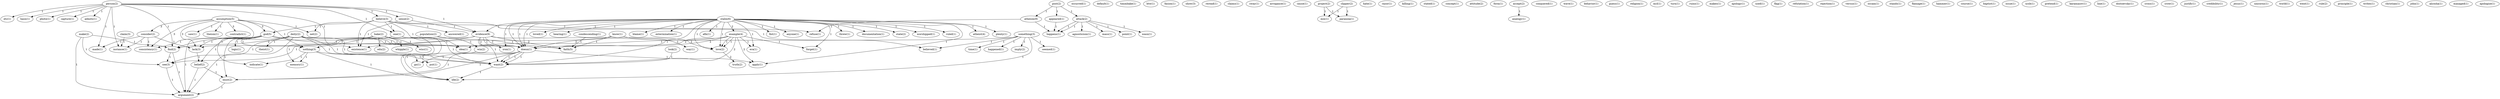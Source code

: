 digraph G {
  assumption [ label="assumption(5)" ];
  contradict [ label="contradict(1)" ];
  consider [ label="consider(2)" ];
  god [ label="god(5)" ];
  saw [ label="saw(1)" ];
  consistency [ label="consistency(1)" ];
  net [ label="net(2)" ];
  lack [ label="lack(3)" ];
  nothing [ label="nothing(3)" ];
  indicate [ label="indicate(1)" ];
  theism [ label="theism(1)" ];
  occurred [ label="occurred(1)" ];
  stalin [ label="stalin(6)" ];
  fist [ label="fist(1)" ];
  anyone [ label="anyone(1)" ];
  example [ label="example(4)" ];
  threw [ label="threw(1)" ];
  documentation [ label="documentation(1)" ];
  era [ label="era(1)" ];
  love [ label="love(1)" ];
  state [ label="state(2)" ];
  doesn [ label="doesn(1)" ];
  worshipped [ label="worshipped(1)" ];
  ruled [ label="ruled(1)" ];
  atheist [ label="atheist(4)" ];
  evidence [ label="evidence(9)" ];
  plenty [ label="plenty(1)" ];
  loved [ label="loved(1)" ];
  apply [ label="apply(1)" ];
  doesn [ label="doesn(1)" ];
  love [ label="love(2)" ];
  doesn [ label="doesn(1)" ];
  hearing [ label="hearing(1)" ];
  forget [ label="forget(1)" ];
  iron [ label="iron(1)" ];
  blame [ label="blame(1)" ];
  want [ label="want(2)" ];
  extermination [ label="extermination(1)" ];
  afix [ label="afix(1)" ];
  population [ label="population(2)" ];
  win [ label="win(2)" ];
  faith [ label="faith(5)" ];
  default [ label="default(1)" ];
  timmbake [ label="timmbake(1)" ];
  btw [ label="btw(1)" ];
  fasion [ label="fasion(1)" ];
  claim [ label="claim(3)" ];
  instance [ label="instance(1)" ];
  show [ label="show(3)" ];
  deity [ label="deity(2)" ];
  theist [ label="theist(1)" ];
  go [ label="go(1)" ];
  find [ label="find(2)" ];
  see [ label="see(3)" ];
  argument [ label="argument(2)" ];
  reread [ label="reread(1)" ];
  claims [ label="claims(1)" ];
  sway [ label="sway(1)" ];
  arrogance [ label="arrogance(1)" ];
  cause [ label="cause(1)" ];
  person [ label="person(2)" ];
  believe [ label="believe(3)" ];
  made [ label="made(1)" ];
  etc [ label="etc(1)" ];
  hasn [ label="hasn(1)" ];
  sense [ label="sense(2)" ];
  photo [ label="photo(1)" ];
  capture [ label="capture(1)" ];
  admits [ label="admits(1)" ];
  existence [ label="existence(1)" ];
  one [ label="one(1)" ];
  project [ label="project(2)" ];
  mix [ label="mix(1)" ];
  paranoia [ label="paranoia(1)" ];
  hate [ label="hate(1)" ];
  razor [ label="razor(1)" ];
  killing [ label="killing(1)" ];
  bake [ label="bake(2)" ];
  whipple [ label="whipple(1)" ];
  wisc [ label="wisc(1)" ];
  edu [ label="edu(2)" ];
  memory [ label="memory(1)" ];
  life [ label="life(2)" ];
  stated [ label="stated(1)" ];
  concept [ label="concept(1)" ];
  attack [ label="attack(1)" ];
  agnosticism [ label="agnosticism(1)" ];
  mass [ label="mass(1)" ];
  point [ label="point(1)" ];
  wasn [ label="wasn(1)" ];
  happens [ label="happens(1)" ];
  idea [ label="idea(1)" ];
  believed [ label="believed(1)" ];
  answered [ label="answered(1)" ];
  refuse [ label="refuse(1)" ];
  logic [ label="logic(1)" ];
  belief [ label="belief(2)" ];
  exist [ label="exist(2)" ];
  attitude [ label="attitude(2)" ];
  form [ label="form(1)" ];
  accept [ label="accept(2)" ];
  analogy [ label="analogy(1)" ];
  conquered [ label="conquered(1)" ];
  wave [ label="wave(1)" ];
  behavior [ label="behavior(1)" ];
  something [ label="something(3)" ];
  happened [ label="happened(1)" ];
  imply [ label="imply(2)" ];
  seemed [ label="seemed(1)" ];
  time [ label="time(1)" ];
  truth [ label="truth(2)" ];
  guess [ label="guess(1)" ];
  know [ label="know(1)" ];
  way [ label="way(1)" ];
  religion [ label="religion(1)" ];
  mcl [ label="mcl(1)" ];
  turn [ label="turn(1)" ];
  ruins [ label="ruins(1)" ];
  makes [ label="makes(1)" ];
  apology [ label="apology(1)" ];
  used [ label="used(1)" ];
  put [ label="put(1)" ];
  flag [ label="flag(1)" ];
  refutation [ label="refutation(1)" ];
  post [ label="post(2)" ];
  appeared [ label="appeared(1)" ];
  attack [ label="attack(2)" ];
  atheism [ label="atheism(9)" ];
  rejection [ label="rejection(1)" ];
  versus [ label="versus(1)" ];
  occam [ label="occam(1)" ];
  stands [ label="stands(1)" ];
  flamage [ label="flamage(1)" ];
  hammer [ label="hammer(1)" ];
  course [ label="course(1)" ];
  make [ label="make(2)" ];
  baptist [ label="baptist(1)" ];
  issue [ label="issue(1)" ];
  ucsb [ label="ucsb(1)" ];
  clipper [ label="clipper(2)" ];
  pretend [ label="pretend(1)" ];
  karamazov [ label="karamazov(1)" ];
  line [ label="line(1)" ];
  dostoevsky [ label="dostoevsky(1)" ];
  condescending [ label="condescending(1)" ];
  cross [ label="cross(1)" ];
  crow [ label="crow(1)" ];
  justify [ label="justify(1)" ];
  credibility [ label="credibility(1)" ];
  jesus [ label="jesus(1)" ];
  unicorns [ label="unicorns(1)" ];
  world [ label="world(1)" ];
  went [ label="went(1)" ];
  rule [ label="rule(2)" ];
  look [ label="look(2)" ];
  principle [ label="principle(1)" ];
  writes [ label="writes(1)" ];
  jesus [ label="jesus(1)" ];
  christian [ label="christian(1)" ];
  john [ label="john(1)" ];
  alyosha [ label="alyosha(1)" ];
  managed [ label="managed(1)" ];
  apologize [ label="apologize(1)" ];
  assumption -> contradict [ label="3" ];
  assumption -> consider [ label="3" ];
  assumption -> god [ label="3" ];
  assumption -> saw [ label="1" ];
  assumption -> consistency [ label="3" ];
  assumption -> net [ label="1" ];
  assumption -> lack [ label="3" ];
  assumption -> nothing [ label="1" ];
  assumption -> indicate [ label="1" ];
  assumption -> theism [ label="1" ];
  stalin -> fist [ label="1" ];
  stalin -> anyone [ label="1" ];
  stalin -> example [ label="2" ];
  stalin -> threw [ label="1" ];
  stalin -> documentation [ label="1" ];
  stalin -> era [ label="1" ];
  stalin -> love [ label="1" ];
  stalin -> state [ label="1" ];
  stalin -> doesn [ label="1" ];
  stalin -> worshipped [ label="1" ];
  stalin -> ruled [ label="1" ];
  stalin -> atheist [ label="1" ];
  stalin -> evidence [ label="1" ];
  stalin -> plenty [ label="1" ];
  stalin -> loved [ label="1" ];
  stalin -> apply [ label="1" ];
  stalin -> doesn [ label="1" ];
  stalin -> love [ label="1" ];
  stalin -> doesn [ label="1" ];
  stalin -> hearing [ label="1" ];
  stalin -> forget [ label="1" ];
  stalin -> iron [ label="1" ];
  stalin -> blame [ label="1" ];
  stalin -> want [ label="1" ];
  stalin -> extermination [ label="1" ];
  stalin -> afix [ label="1" ];
  population -> win [ label="1" ];
  population -> faith [ label="1" ];
  example -> era [ label="1" ];
  example -> love [ label="1" ];
  example -> doesn [ label="2" ];
  example -> apply [ label="2" ];
  example -> doesn [ label="2" ];
  example -> love [ label="1" ];
  example -> doesn [ label="2" ];
  example -> forget [ label="1" ];
  example -> want [ label="2" ];
  claim -> instance [ label="1" ];
  deity -> theist [ label="1" ];
  deity -> doesn [ label="1" ];
  deity -> go [ label="1" ];
  deity -> doesn [ label="1" ];
  deity -> doesn [ label="1" ];
  deity -> find [ label="1" ];
  deity -> see [ label="1" ];
  deity -> argument [ label="1" ];
  deity -> want [ label="1" ];
  person -> believe [ label="1" ];
  person -> made [ label="1" ];
  person -> etc [ label="1" ];
  person -> hasn [ label="1" ];
  person -> sense [ label="1" ];
  person -> evidence [ label="1" ];
  person -> photo [ label="1" ];
  person -> capture [ label="1" ];
  person -> instance [ label="1" ];
  person -> admits [ label="1" ];
  person -> existence [ label="1" ];
  person -> one [ label="1" ];
  person -> find [ label="1" ];
  project -> mix [ label="1" ];
  project -> paranoia [ label="1" ];
  bake -> whipple [ label="1" ];
  bake -> wisc [ label="1" ];
  bake -> edu [ label="1" ];
  bake -> nothing [ label="1" ];
  bake -> memory [ label="1" ];
  bake -> life [ label="1" ];
  consider -> consistency [ label="1" ];
  consider -> made [ label="1" ];
  consider -> lack [ label="1" ];
  consider -> instance [ label="1" ];
  attack -> agnosticism [ label="1" ];
  attack -> mass [ label="1" ];
  attack -> point [ label="1" ];
  attack -> wasn [ label="1" ];
  attack -> happens [ label="1" ];
  believe -> god [ label="1" ];
  believe -> idea [ label="1" ];
  believe -> net [ label="1" ];
  believe -> believed [ label="1" ];
  believe -> answered [ label="1" ];
  believe -> existence [ label="1" ];
  believe -> one [ label="1" ];
  believe -> refuse [ label="1" ];
  god -> consistency [ label="1" ];
  god -> idea [ label="1" ];
  god -> logic [ label="1" ];
  god -> lack [ label="1" ];
  god -> belief [ label="1" ];
  god -> nothing [ label="1" ];
  god -> exist [ label="1" ];
  god -> argument [ label="1" ];
  god -> want [ label="1" ];
  accept -> analogy [ label="1" ];
  something -> happened [ label="1" ];
  something -> idea [ label="1" ];
  something -> imply [ label="1" ];
  something -> believed [ label="1" ];
  something -> seemed [ label="1" ];
  something -> time [ label="1" ];
  something -> life [ label="1" ];
  love -> truth [ label="2" ];
  know -> faith [ label="1" ];
  know -> way [ label="1" ];
  know -> see [ label="1" ];
  doesn -> go [ label="1" ];
  doesn -> apply [ label="1" ];
  doesn -> exist [ label="1" ];
  doesn -> want [ label="1" ];
  sense -> evidence [ label="1" ];
  sense -> existence [ label="1" ];
  evidence -> lack [ label="3" ];
  evidence -> doesn [ label="1" ];
  evidence -> existence [ label="1" ];
  evidence -> love [ label="2" ];
  evidence -> faith [ label="2" ];
  evidence -> doesn [ label="1" ];
  evidence -> iron [ label="1" ];
  evidence -> want [ label="1" ];
  win -> put [ label="1" ];
  lack -> belief [ label="1" ];
  belief -> exist [ label="1" ];
  belief -> argument [ label="1" ];
  post -> appeared [ label="1" ];
  post -> attack [ label="1" ];
  post -> atheism [ label="1" ];
  appeared -> happens [ label="1" ];
  make -> find [ label="1" ];
  make -> see [ label="1" ];
  make -> argument [ label="1" ];
  nothing -> memory [ label="1" ];
  nothing -> indicate [ label="1" ];
  nothing -> want [ label="1" ];
  nothing -> life [ label="1" ];
  clipper -> mix [ label="1" ];
  clipper -> paranoia [ label="1" ];
  attack -> happens [ label="1" ];
  condescending -> faith [ label="1" ];
  doesn -> exist [ label="1" ];
  doesn -> want [ label="1" ];
  exist -> argument [ label="1" ];
  one -> find [ label="2" ];
  one -> want [ label="1" ];
  one -> life [ label="1" ];
  doesn -> want [ label="1" ];
  atheism -> happens [ label="1" ];
  atheism -> refuse [ label="1" ];
  look -> want [ label="1" ];
  find -> see [ label="1" ];
  find -> argument [ label="1" ];
  see -> argument [ label="1" ];
  want -> life [ label="1" ];
}
